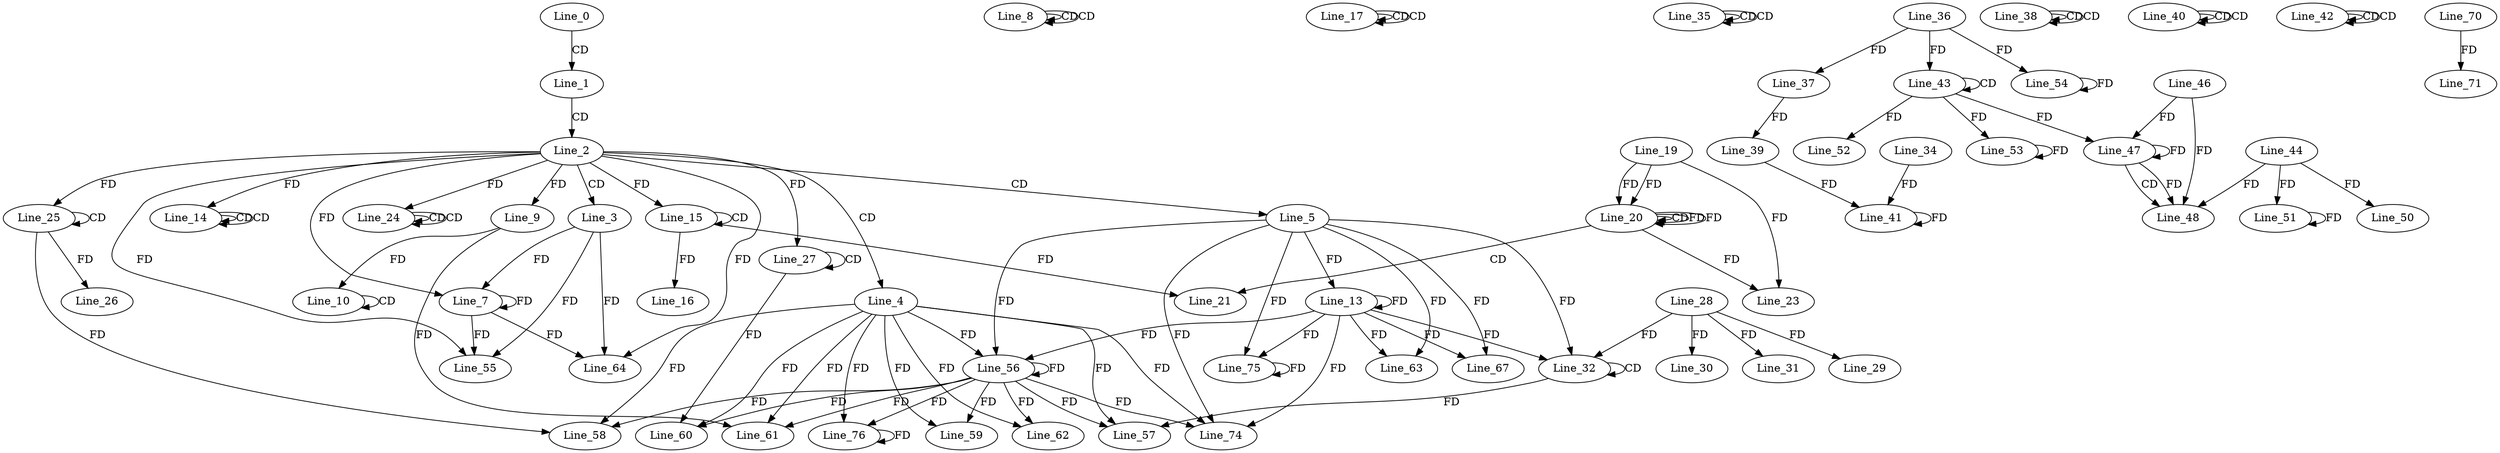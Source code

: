 digraph G {
  Line_0;
  Line_1;
  Line_2;
  Line_3;
  Line_4;
  Line_5;
  Line_7;
  Line_7;
  Line_8;
  Line_8;
  Line_8;
  Line_9;
  Line_10;
  Line_10;
  Line_9;
  Line_13;
  Line_13;
  Line_14;
  Line_14;
  Line_14;
  Line_14;
  Line_15;
  Line_15;
  Line_15;
  Line_16;
  Line_17;
  Line_17;
  Line_17;
  Line_19;
  Line_20;
  Line_20;
  Line_20;
  Line_21;
  Line_21;
  Line_23;
  Line_24;
  Line_24;
  Line_24;
  Line_24;
  Line_25;
  Line_25;
  Line_26;
  Line_27;
  Line_27;
  Line_28;
  Line_29;
  Line_30;
  Line_31;
  Line_32;
  Line_32;
  Line_35;
  Line_35;
  Line_35;
  Line_36;
  Line_37;
  Line_38;
  Line_38;
  Line_38;
  Line_37;
  Line_39;
  Line_40;
  Line_40;
  Line_40;
  Line_34;
  Line_41;
  Line_39;
  Line_42;
  Line_42;
  Line_42;
  Line_43;
  Line_43;
  Line_47;
  Line_46;
  Line_47;
  Line_47;
  Line_48;
  Line_44;
  Line_50;
  Line_51;
  Line_52;
  Line_53;
  Line_54;
  Line_55;
  Line_55;
  Line_56;
  Line_56;
  Line_57;
  Line_58;
  Line_59;
  Line_60;
  Line_61;
  Line_61;
  Line_62;
  Line_63;
  Line_64;
  Line_64;
  Line_64;
  Line_64;
  Line_67;
  Line_70;
  Line_71;
  Line_74;
  Line_75;
  Line_76;
  Line_0 -> Line_1 [ label="CD" ];
  Line_1 -> Line_2 [ label="CD" ];
  Line_2 -> Line_3 [ label="CD" ];
  Line_2 -> Line_4 [ label="CD" ];
  Line_2 -> Line_5 [ label="CD" ];
  Line_3 -> Line_7 [ label="FD" ];
  Line_7 -> Line_7 [ label="FD" ];
  Line_2 -> Line_7 [ label="FD" ];
  Line_8 -> Line_8 [ label="CD" ];
  Line_8 -> Line_8 [ label="CD" ];
  Line_2 -> Line_9 [ label="FD" ];
  Line_10 -> Line_10 [ label="CD" ];
  Line_9 -> Line_10 [ label="FD" ];
  Line_5 -> Line_13 [ label="FD" ];
  Line_13 -> Line_13 [ label="FD" ];
  Line_14 -> Line_14 [ label="CD" ];
  Line_14 -> Line_14 [ label="CD" ];
  Line_2 -> Line_14 [ label="FD" ];
  Line_15 -> Line_15 [ label="CD" ];
  Line_2 -> Line_15 [ label="FD" ];
  Line_15 -> Line_16 [ label="FD" ];
  Line_17 -> Line_17 [ label="CD" ];
  Line_17 -> Line_17 [ label="CD" ];
  Line_19 -> Line_20 [ label="FD" ];
  Line_20 -> Line_20 [ label="CD" ];
  Line_20 -> Line_20 [ label="FD" ];
  Line_19 -> Line_20 [ label="FD" ];
  Line_20 -> Line_21 [ label="CD" ];
  Line_15 -> Line_21 [ label="FD" ];
  Line_20 -> Line_23 [ label="FD" ];
  Line_19 -> Line_23 [ label="FD" ];
  Line_24 -> Line_24 [ label="CD" ];
  Line_24 -> Line_24 [ label="CD" ];
  Line_2 -> Line_24 [ label="FD" ];
  Line_25 -> Line_25 [ label="CD" ];
  Line_2 -> Line_25 [ label="FD" ];
  Line_25 -> Line_26 [ label="FD" ];
  Line_27 -> Line_27 [ label="CD" ];
  Line_2 -> Line_27 [ label="FD" ];
  Line_28 -> Line_29 [ label="FD" ];
  Line_28 -> Line_30 [ label="FD" ];
  Line_28 -> Line_31 [ label="FD" ];
  Line_32 -> Line_32 [ label="CD" ];
  Line_5 -> Line_32 [ label="FD" ];
  Line_13 -> Line_32 [ label="FD" ];
  Line_28 -> Line_32 [ label="FD" ];
  Line_35 -> Line_35 [ label="CD" ];
  Line_35 -> Line_35 [ label="CD" ];
  Line_36 -> Line_37 [ label="FD" ];
  Line_38 -> Line_38 [ label="CD" ];
  Line_38 -> Line_38 [ label="CD" ];
  Line_37 -> Line_39 [ label="FD" ];
  Line_40 -> Line_40 [ label="CD" ];
  Line_40 -> Line_40 [ label="CD" ];
  Line_34 -> Line_41 [ label="FD" ];
  Line_41 -> Line_41 [ label="FD" ];
  Line_39 -> Line_41 [ label="FD" ];
  Line_42 -> Line_42 [ label="CD" ];
  Line_42 -> Line_42 [ label="CD" ];
  Line_43 -> Line_43 [ label="CD" ];
  Line_36 -> Line_43 [ label="FD" ];
  Line_47 -> Line_47 [ label="FD" ];
  Line_46 -> Line_47 [ label="FD" ];
  Line_43 -> Line_47 [ label="FD" ];
  Line_47 -> Line_48 [ label="CD" ];
  Line_44 -> Line_48 [ label="FD" ];
  Line_47 -> Line_48 [ label="FD" ];
  Line_46 -> Line_48 [ label="FD" ];
  Line_44 -> Line_50 [ label="FD" ];
  Line_44 -> Line_51 [ label="FD" ];
  Line_51 -> Line_51 [ label="FD" ];
  Line_43 -> Line_52 [ label="FD" ];
  Line_43 -> Line_53 [ label="FD" ];
  Line_53 -> Line_53 [ label="FD" ];
  Line_36 -> Line_54 [ label="FD" ];
  Line_54 -> Line_54 [ label="FD" ];
  Line_3 -> Line_55 [ label="FD" ];
  Line_7 -> Line_55 [ label="FD" ];
  Line_2 -> Line_55 [ label="FD" ];
  Line_4 -> Line_56 [ label="FD" ];
  Line_56 -> Line_56 [ label="FD" ];
  Line_5 -> Line_56 [ label="FD" ];
  Line_13 -> Line_56 [ label="FD" ];
  Line_4 -> Line_57 [ label="FD" ];
  Line_56 -> Line_57 [ label="FD" ];
  Line_32 -> Line_57 [ label="FD" ];
  Line_4 -> Line_58 [ label="FD" ];
  Line_56 -> Line_58 [ label="FD" ];
  Line_25 -> Line_58 [ label="FD" ];
  Line_4 -> Line_59 [ label="FD" ];
  Line_56 -> Line_59 [ label="FD" ];
  Line_4 -> Line_60 [ label="FD" ];
  Line_56 -> Line_60 [ label="FD" ];
  Line_27 -> Line_60 [ label="FD" ];
  Line_4 -> Line_61 [ label="FD" ];
  Line_56 -> Line_61 [ label="FD" ];
  Line_9 -> Line_61 [ label="FD" ];
  Line_4 -> Line_62 [ label="FD" ];
  Line_56 -> Line_62 [ label="FD" ];
  Line_5 -> Line_63 [ label="FD" ];
  Line_13 -> Line_63 [ label="FD" ];
  Line_3 -> Line_64 [ label="FD" ];
  Line_7 -> Line_64 [ label="FD" ];
  Line_2 -> Line_64 [ label="FD" ];
  Line_5 -> Line_67 [ label="FD" ];
  Line_13 -> Line_67 [ label="FD" ];
  Line_70 -> Line_71 [ label="FD" ];
  Line_5 -> Line_74 [ label="FD" ];
  Line_13 -> Line_74 [ label="FD" ];
  Line_4 -> Line_74 [ label="FD" ];
  Line_56 -> Line_74 [ label="FD" ];
  Line_5 -> Line_75 [ label="FD" ];
  Line_13 -> Line_75 [ label="FD" ];
  Line_75 -> Line_75 [ label="FD" ];
  Line_4 -> Line_76 [ label="FD" ];
  Line_56 -> Line_76 [ label="FD" ];
  Line_76 -> Line_76 [ label="FD" ];
  Line_20 -> Line_20 [ label="FD" ];
}
